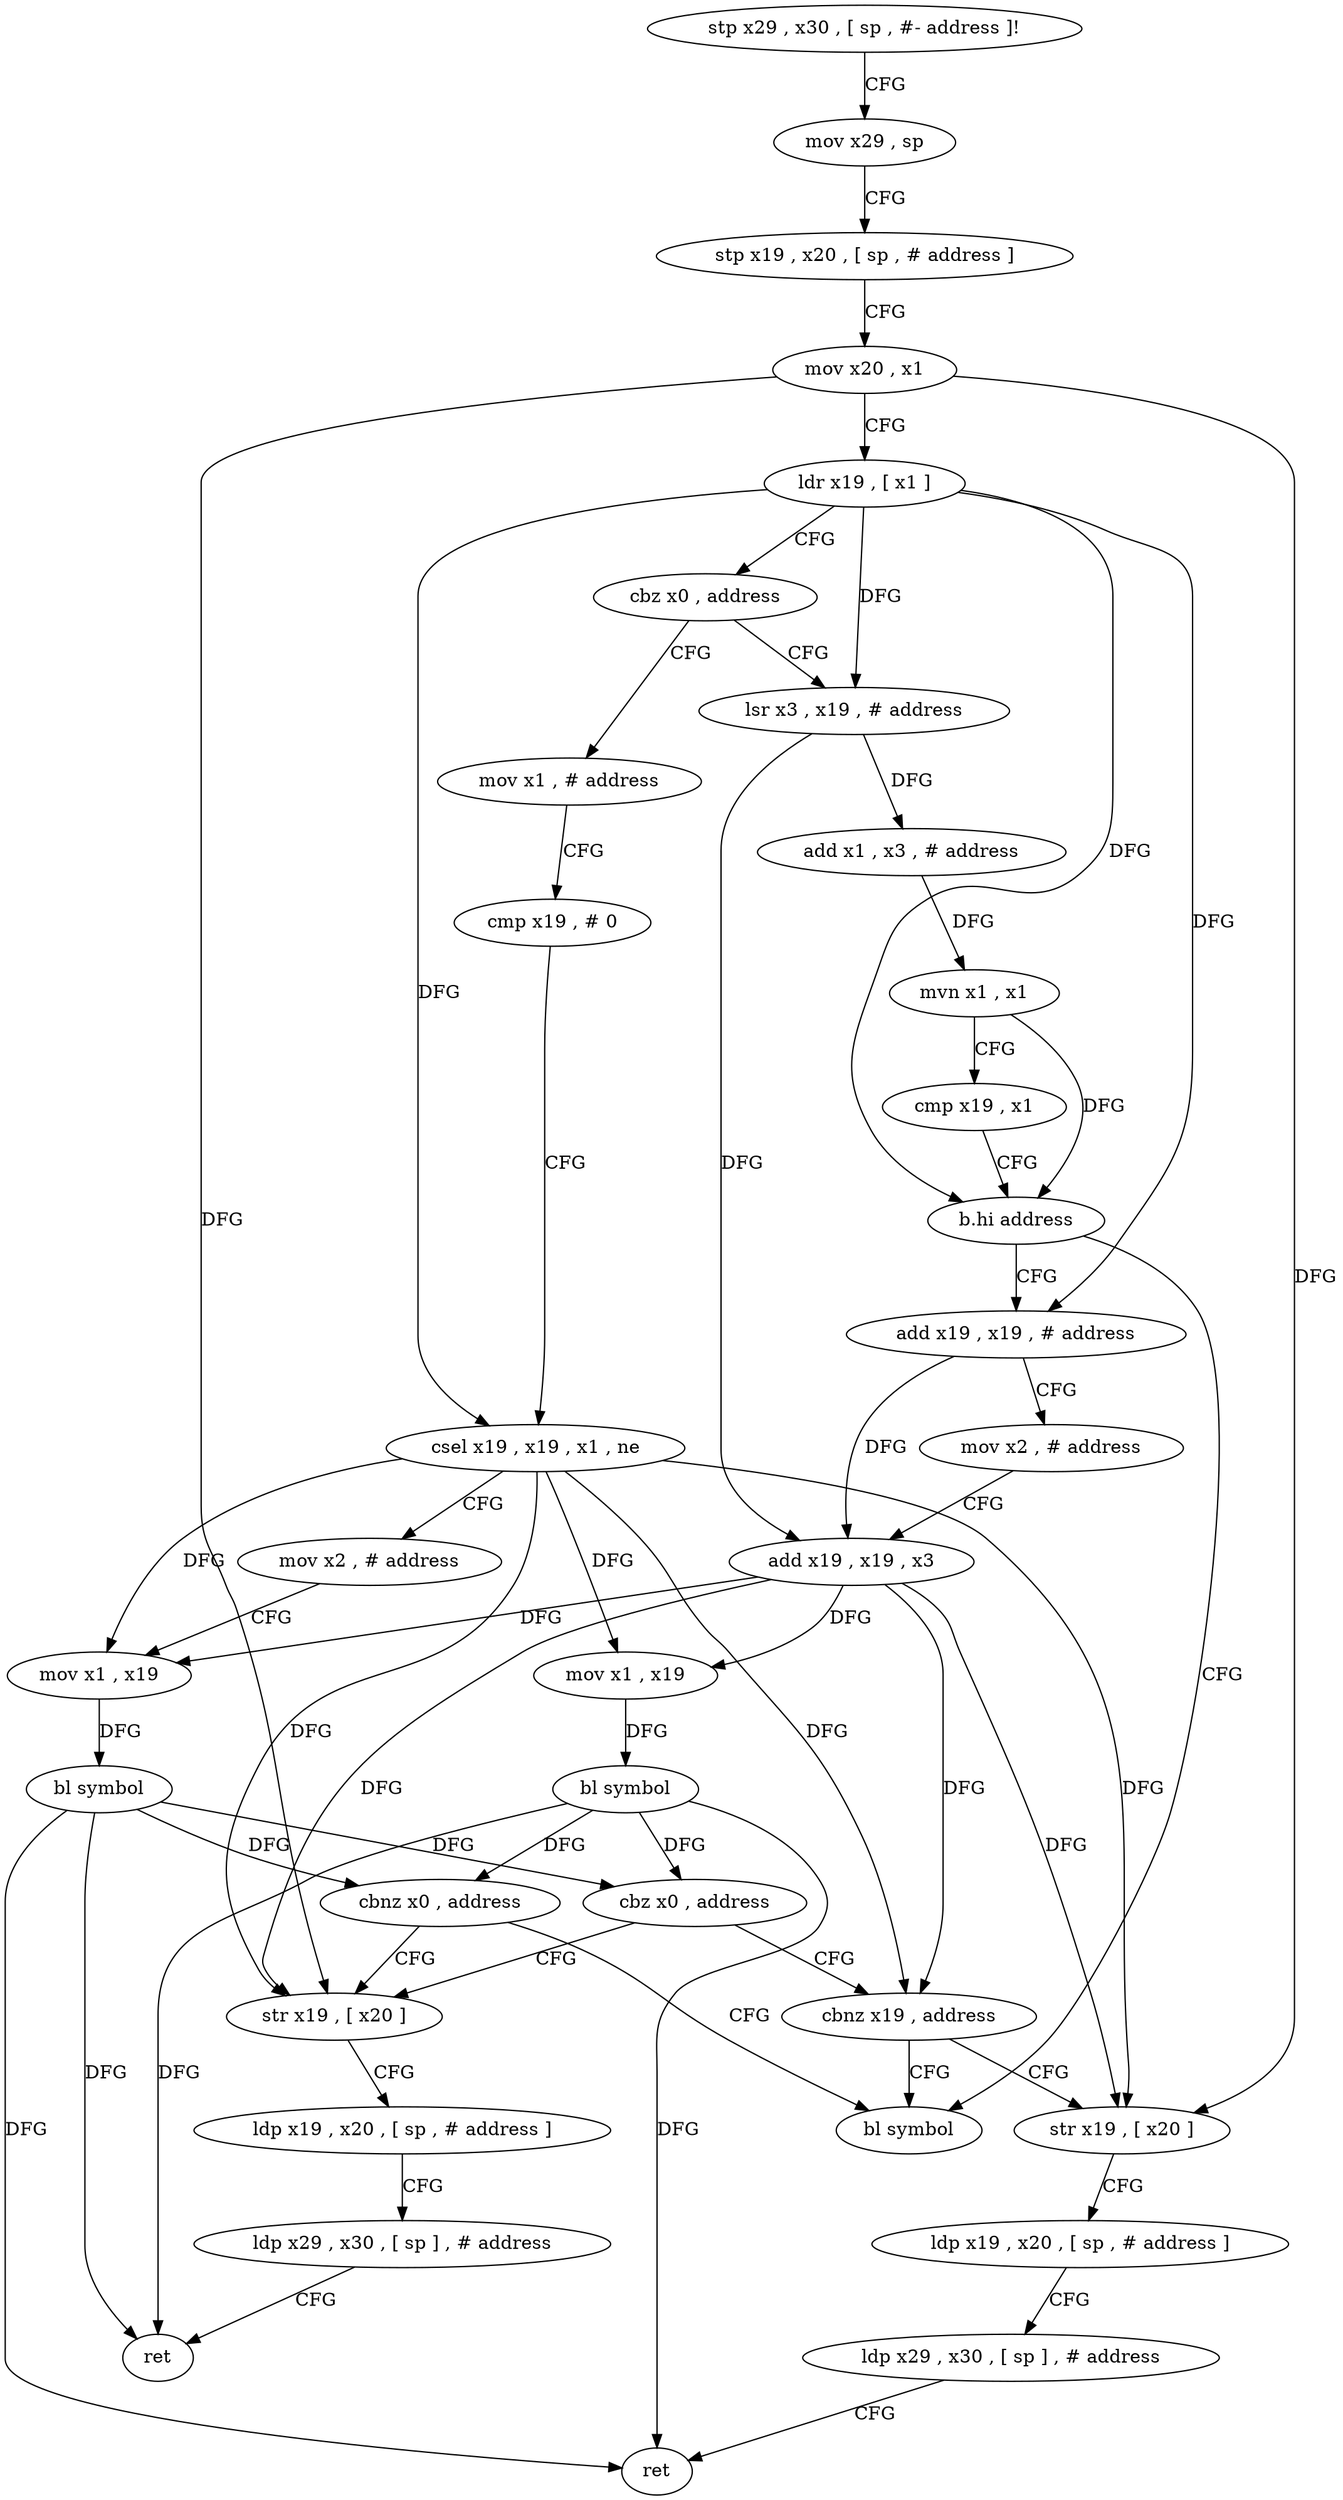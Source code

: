digraph "func" {
"4427968" [label = "stp x29 , x30 , [ sp , #- address ]!" ]
"4427972" [label = "mov x29 , sp" ]
"4427976" [label = "stp x19 , x20 , [ sp , # address ]" ]
"4427980" [label = "mov x20 , x1" ]
"4427984" [label = "ldr x19 , [ x1 ]" ]
"4427988" [label = "cbz x0 , address" ]
"4428056" [label = "mov x1 , # address" ]
"4427992" [label = "lsr x3 , x19 , # address" ]
"4428060" [label = "cmp x19 , # 0" ]
"4428064" [label = "csel x19 , x19 , x1 , ne" ]
"4428068" [label = "mov x2 , # address" ]
"4428072" [label = "mov x1 , x19" ]
"4428076" [label = "bl symbol" ]
"4428080" [label = "cbnz x0 , address" ]
"4428036" [label = "str x19 , [ x20 ]" ]
"4428084" [label = "bl symbol" ]
"4427996" [label = "add x1 , x3 , # address" ]
"4428000" [label = "mvn x1 , x1" ]
"4428004" [label = "cmp x19 , x1" ]
"4428008" [label = "b.hi address" ]
"4428012" [label = "add x19 , x19 , # address" ]
"4428040" [label = "ldp x19 , x20 , [ sp , # address ]" ]
"4428044" [label = "ldp x29 , x30 , [ sp ] , # address" ]
"4428048" [label = "ret" ]
"4428016" [label = "mov x2 , # address" ]
"4428020" [label = "add x19 , x19 , x3" ]
"4428024" [label = "mov x1 , x19" ]
"4428028" [label = "bl symbol" ]
"4428032" [label = "cbz x0 , address" ]
"4428088" [label = "cbnz x19 , address" ]
"4428092" [label = "str x19 , [ x20 ]" ]
"4428096" [label = "ldp x19 , x20 , [ sp , # address ]" ]
"4428100" [label = "ldp x29 , x30 , [ sp ] , # address" ]
"4428104" [label = "ret" ]
"4427968" -> "4427972" [ label = "CFG" ]
"4427972" -> "4427976" [ label = "CFG" ]
"4427976" -> "4427980" [ label = "CFG" ]
"4427980" -> "4427984" [ label = "CFG" ]
"4427980" -> "4428036" [ label = "DFG" ]
"4427980" -> "4428092" [ label = "DFG" ]
"4427984" -> "4427988" [ label = "CFG" ]
"4427984" -> "4428064" [ label = "DFG" ]
"4427984" -> "4427992" [ label = "DFG" ]
"4427984" -> "4428008" [ label = "DFG" ]
"4427984" -> "4428012" [ label = "DFG" ]
"4427988" -> "4428056" [ label = "CFG" ]
"4427988" -> "4427992" [ label = "CFG" ]
"4428056" -> "4428060" [ label = "CFG" ]
"4427992" -> "4427996" [ label = "DFG" ]
"4427992" -> "4428020" [ label = "DFG" ]
"4428060" -> "4428064" [ label = "CFG" ]
"4428064" -> "4428068" [ label = "CFG" ]
"4428064" -> "4428024" [ label = "DFG" ]
"4428064" -> "4428072" [ label = "DFG" ]
"4428064" -> "4428088" [ label = "DFG" ]
"4428064" -> "4428036" [ label = "DFG" ]
"4428064" -> "4428092" [ label = "DFG" ]
"4428068" -> "4428072" [ label = "CFG" ]
"4428072" -> "4428076" [ label = "DFG" ]
"4428076" -> "4428080" [ label = "DFG" ]
"4428076" -> "4428032" [ label = "DFG" ]
"4428076" -> "4428048" [ label = "DFG" ]
"4428076" -> "4428104" [ label = "DFG" ]
"4428080" -> "4428036" [ label = "CFG" ]
"4428080" -> "4428084" [ label = "CFG" ]
"4428036" -> "4428040" [ label = "CFG" ]
"4427996" -> "4428000" [ label = "DFG" ]
"4428000" -> "4428004" [ label = "CFG" ]
"4428000" -> "4428008" [ label = "DFG" ]
"4428004" -> "4428008" [ label = "CFG" ]
"4428008" -> "4428084" [ label = "CFG" ]
"4428008" -> "4428012" [ label = "CFG" ]
"4428012" -> "4428016" [ label = "CFG" ]
"4428012" -> "4428020" [ label = "DFG" ]
"4428040" -> "4428044" [ label = "CFG" ]
"4428044" -> "4428048" [ label = "CFG" ]
"4428016" -> "4428020" [ label = "CFG" ]
"4428020" -> "4428024" [ label = "DFG" ]
"4428020" -> "4428072" [ label = "DFG" ]
"4428020" -> "4428088" [ label = "DFG" ]
"4428020" -> "4428036" [ label = "DFG" ]
"4428020" -> "4428092" [ label = "DFG" ]
"4428024" -> "4428028" [ label = "DFG" ]
"4428028" -> "4428032" [ label = "DFG" ]
"4428028" -> "4428080" [ label = "DFG" ]
"4428028" -> "4428048" [ label = "DFG" ]
"4428028" -> "4428104" [ label = "DFG" ]
"4428032" -> "4428088" [ label = "CFG" ]
"4428032" -> "4428036" [ label = "CFG" ]
"4428088" -> "4428084" [ label = "CFG" ]
"4428088" -> "4428092" [ label = "CFG" ]
"4428092" -> "4428096" [ label = "CFG" ]
"4428096" -> "4428100" [ label = "CFG" ]
"4428100" -> "4428104" [ label = "CFG" ]
}
